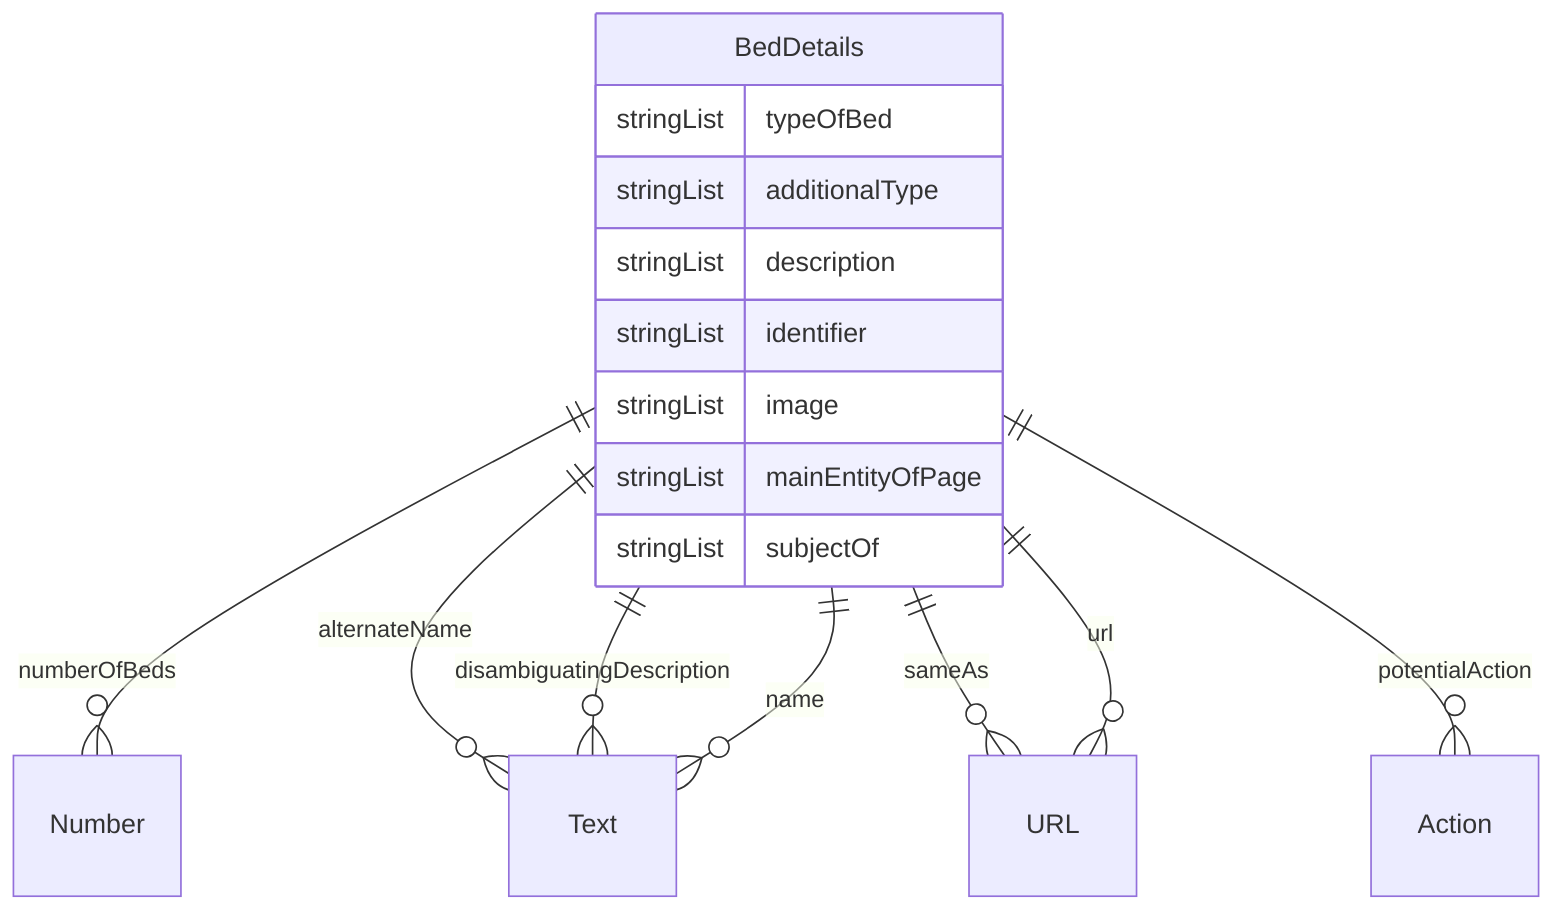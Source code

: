 erDiagram
BedDetails {
    stringList typeOfBed  
    stringList additionalType  
    stringList description  
    stringList identifier  
    stringList image  
    stringList mainEntityOfPage  
    stringList subjectOf  
}

BedDetails ||--}o Number : "numberOfBeds"
BedDetails ||--}o Text : "alternateName"
BedDetails ||--}o Text : "disambiguatingDescription"
BedDetails ||--}o Text : "name"
BedDetails ||--}o URL : "sameAs"
BedDetails ||--}o Action : "potentialAction"
BedDetails ||--}o URL : "url"